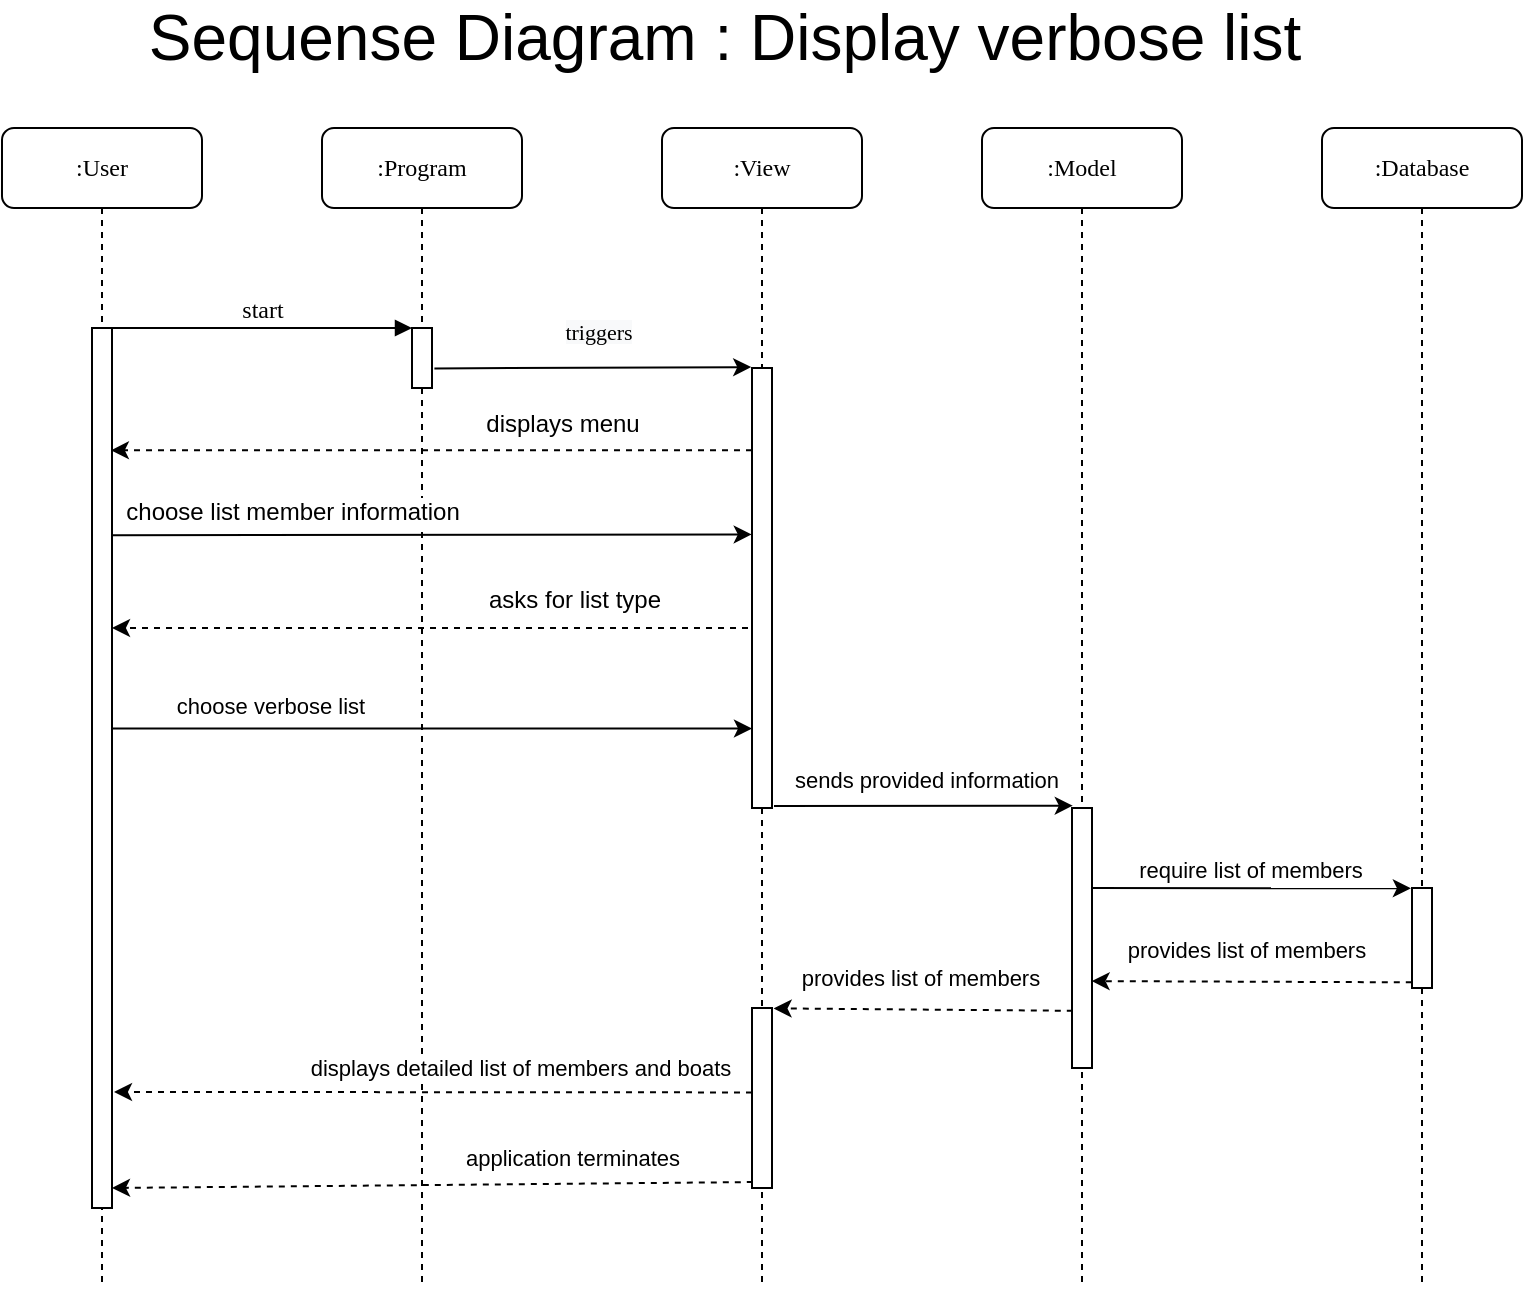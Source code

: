 <mxfile version="13.7.3" type="device"><diagram name="Page-1" id="13e1069c-82ec-6db2-03f1-153e76fe0fe0"><mxGraphModel dx="1185" dy="685" grid="1" gridSize="10" guides="1" tooltips="1" connect="1" arrows="1" fold="1" page="1" pageScale="1" pageWidth="1100" pageHeight="850" background="#ffffff" math="0" shadow="0"><root><mxCell id="0"/><mxCell id="1" parent="0"/><mxCell id="7baba1c4bc27f4b0-2" value=":Program" style="shape=umlLifeline;perimeter=lifelinePerimeter;whiteSpace=wrap;html=1;container=1;collapsible=0;recursiveResize=0;outlineConnect=0;rounded=1;shadow=0;comic=0;labelBackgroundColor=none;strokeWidth=1;fontFamily=Verdana;fontSize=12;align=center;" parent="1" vertex="1"><mxGeometry x="260" y="80" width="100" height="580" as="geometry"/></mxCell><mxCell id="7baba1c4bc27f4b0-10" value="" style="html=1;points=[];perimeter=orthogonalPerimeter;rounded=0;shadow=0;comic=0;labelBackgroundColor=none;strokeWidth=1;fontFamily=Verdana;fontSize=12;align=center;" parent="7baba1c4bc27f4b0-2" vertex="1"><mxGeometry x="45" y="100" width="10" height="30" as="geometry"/></mxCell><mxCell id="7baba1c4bc27f4b0-3" value=":View" style="shape=umlLifeline;perimeter=lifelinePerimeter;whiteSpace=wrap;html=1;container=1;collapsible=0;recursiveResize=0;outlineConnect=0;rounded=1;shadow=0;comic=0;labelBackgroundColor=none;strokeWidth=1;fontFamily=Verdana;fontSize=12;align=center;" parent="1" vertex="1"><mxGeometry x="430" y="80" width="100" height="580" as="geometry"/></mxCell><mxCell id="7baba1c4bc27f4b0-13" value="" style="html=1;points=[];perimeter=orthogonalPerimeter;rounded=0;shadow=0;comic=0;labelBackgroundColor=none;strokeWidth=1;fontFamily=Verdana;fontSize=12;align=center;" parent="7baba1c4bc27f4b0-3" vertex="1"><mxGeometry x="45" y="120" width="10" height="220" as="geometry"/></mxCell><mxCell id="gXryD62eOvcA-Pdo2Iee-15" value="" style="endArrow=classic;html=1;exitX=0.96;exitY=0.387;exitDx=0;exitDy=0;exitPerimeter=0;" parent="7baba1c4bc27f4b0-3" target="7baba1c4bc27f4b0-13" edge="1"><mxGeometry width="50" height="50" relative="1" as="geometry"><mxPoint x="-275.4" y="300.28" as="sourcePoint"/><mxPoint x="44.71" y="301.42" as="targetPoint"/></mxGeometry></mxCell><mxCell id="gXryD62eOvcA-Pdo2Iee-16" value="choose verbose list" style="edgeLabel;html=1;align=center;verticalAlign=middle;resizable=0;points=[];" parent="gXryD62eOvcA-Pdo2Iee-15" vertex="1" connectable="0"><mxGeometry x="-0.141" y="2" relative="1" as="geometry"><mxPoint x="-58.57" y="-9.73" as="offset"/></mxGeometry></mxCell><mxCell id="CopeRq0NmxruNFDghPoU-1" value="" style="html=1;points=[];perimeter=orthogonalPerimeter;rounded=0;shadow=0;comic=0;labelBackgroundColor=none;strokeWidth=1;fontFamily=Verdana;fontSize=12;align=center;" vertex="1" parent="7baba1c4bc27f4b0-3"><mxGeometry x="45" y="440" width="10" height="90" as="geometry"/></mxCell><mxCell id="7baba1c4bc27f4b0-4" value=":Model" style="shape=umlLifeline;perimeter=lifelinePerimeter;whiteSpace=wrap;html=1;container=1;collapsible=0;recursiveResize=0;outlineConnect=0;rounded=1;shadow=0;comic=0;labelBackgroundColor=none;strokeWidth=1;fontFamily=Verdana;fontSize=12;align=center;" parent="1" vertex="1"><mxGeometry x="590" y="80" width="100" height="580" as="geometry"/></mxCell><mxCell id="7baba1c4bc27f4b0-22" value="" style="html=1;points=[];perimeter=orthogonalPerimeter;rounded=0;shadow=0;comic=0;labelBackgroundColor=none;strokeWidth=1;fontFamily=Verdana;fontSize=12;align=center;" parent="7baba1c4bc27f4b0-4" vertex="1"><mxGeometry x="45" y="340" width="10" height="130" as="geometry"/></mxCell><mxCell id="7baba1c4bc27f4b0-5" value=":Database" style="shape=umlLifeline;perimeter=lifelinePerimeter;whiteSpace=wrap;html=1;container=1;collapsible=0;recursiveResize=0;outlineConnect=0;rounded=1;shadow=0;comic=0;labelBackgroundColor=none;strokeWidth=1;fontFamily=Verdana;fontSize=12;align=center;" parent="1" vertex="1"><mxGeometry x="760" y="80" width="100" height="580" as="geometry"/></mxCell><mxCell id="7baba1c4bc27f4b0-19" value="" style="html=1;points=[];perimeter=orthogonalPerimeter;rounded=0;shadow=0;comic=0;labelBackgroundColor=none;strokeWidth=1;fontFamily=Verdana;fontSize=12;align=center;" parent="7baba1c4bc27f4b0-5" vertex="1"><mxGeometry x="45" y="380" width="10" height="50" as="geometry"/></mxCell><mxCell id="7baba1c4bc27f4b0-8" value=":User" style="shape=umlLifeline;perimeter=lifelinePerimeter;whiteSpace=wrap;html=1;container=1;collapsible=0;recursiveResize=0;outlineConnect=0;rounded=1;shadow=0;comic=0;labelBackgroundColor=none;strokeWidth=1;fontFamily=Verdana;fontSize=12;align=center;" parent="1" vertex="1"><mxGeometry x="100" y="80" width="100" height="580" as="geometry"/></mxCell><mxCell id="7baba1c4bc27f4b0-9" value="" style="html=1;points=[];perimeter=orthogonalPerimeter;rounded=0;shadow=0;comic=0;labelBackgroundColor=none;strokeWidth=1;fontFamily=Verdana;fontSize=12;align=center;" parent="7baba1c4bc27f4b0-8" vertex="1"><mxGeometry x="45" y="100" width="10" height="440" as="geometry"/></mxCell><mxCell id="7baba1c4bc27f4b0-11" value="start" style="html=1;verticalAlign=bottom;endArrow=block;entryX=0;entryY=0;labelBackgroundColor=none;fontFamily=Verdana;fontSize=12;edgeStyle=elbowEdgeStyle;elbow=vertical;" parent="1" source="7baba1c4bc27f4b0-9" target="7baba1c4bc27f4b0-10" edge="1"><mxGeometry relative="1" as="geometry"><mxPoint x="220" y="190" as="sourcePoint"/></mxGeometry></mxCell><mxCell id="gXryD62eOvcA-Pdo2Iee-1" value="" style="endArrow=classic;html=1;entryX=0.943;entryY=0.139;entryDx=0;entryDy=0;entryPerimeter=0;dashed=1;" parent="1" source="7baba1c4bc27f4b0-13" target="7baba1c4bc27f4b0-9" edge="1"><mxGeometry width="50" height="50" relative="1" as="geometry"><mxPoint x="446" y="243.04" as="sourcePoint"/><mxPoint x="154" y="242.88" as="targetPoint"/></mxGeometry></mxCell><mxCell id="gXryD62eOvcA-Pdo2Iee-5" value="&lt;font style=&quot;font-size: 12px&quot;&gt;displays menu&lt;/font&gt;" style="edgeLabel;html=1;align=center;verticalAlign=middle;resizable=0;points=[];" parent="gXryD62eOvcA-Pdo2Iee-1" vertex="1" connectable="0"><mxGeometry x="-0.089" relative="1" as="geometry"><mxPoint x="51" y="-12.97" as="offset"/></mxGeometry></mxCell><mxCell id="gXryD62eOvcA-Pdo2Iee-6" value="" style="endArrow=classic;html=1;exitX=1;exitY=0.231;exitDx=0;exitDy=0;exitPerimeter=0;entryX=-0.014;entryY=0.353;entryDx=0;entryDy=0;entryPerimeter=0;" parent="1" edge="1"><mxGeometry width="50" height="50" relative="1" as="geometry"><mxPoint x="155" y="283.64" as="sourcePoint"/><mxPoint x="474.86" y="283.19" as="targetPoint"/></mxGeometry></mxCell><mxCell id="gXryD62eOvcA-Pdo2Iee-10" value="&lt;font style=&quot;font-size: 12px&quot;&gt;choose list member information&lt;/font&gt;" style="edgeLabel;html=1;align=center;verticalAlign=middle;resizable=0;points=[];" parent="gXryD62eOvcA-Pdo2Iee-6" vertex="1" connectable="0"><mxGeometry x="-0.141" y="2" relative="1" as="geometry"><mxPoint x="-47.57" y="-9.73" as="offset"/></mxGeometry></mxCell><mxCell id="gXryD62eOvcA-Pdo2Iee-8" value="&lt;font style=&quot;font-size: 32px&quot;&gt;Sequense Diagram : Display verbose list&lt;/font&gt;" style="text;html=1;align=center;verticalAlign=middle;resizable=0;points=[];autosize=1;" parent="1" vertex="1"><mxGeometry x="166" y="20" width="590" height="30" as="geometry"/></mxCell><mxCell id="gXryD62eOvcA-Pdo2Iee-12" value="" style="endArrow=classic;html=1;dashed=1;" parent="1" edge="1"><mxGeometry width="50" height="50" relative="1" as="geometry"><mxPoint x="473" y="330" as="sourcePoint"/><mxPoint x="155" y="330" as="targetPoint"/></mxGeometry></mxCell><mxCell id="gXryD62eOvcA-Pdo2Iee-13" value="&lt;span style=&quot;font-size: 12px&quot;&gt;asks for list type&lt;/span&gt;" style="edgeLabel;html=1;align=center;verticalAlign=middle;resizable=0;points=[];" parent="gXryD62eOvcA-Pdo2Iee-12" vertex="1" connectable="0"><mxGeometry x="-0.089" relative="1" as="geometry"><mxPoint x="58" y="-13.97" as="offset"/></mxGeometry></mxCell><mxCell id="gXryD62eOvcA-Pdo2Iee-21" value="require list of members" style="endArrow=classic;html=1;exitX=0.971;exitY=0.954;exitDx=0;exitDy=0;exitPerimeter=0;entryX=-0.056;entryY=0.003;entryDx=0;entryDy=0;entryPerimeter=0;" parent="1" target="7baba1c4bc27f4b0-19" edge="1"><mxGeometry x="-0.009" y="9" width="50" height="50" relative="1" as="geometry"><mxPoint x="644.71" y="460.0" as="sourcePoint"/><mxPoint x="806" y="464" as="targetPoint"/><mxPoint as="offset"/></mxGeometry></mxCell><mxCell id="gXryD62eOvcA-Pdo2Iee-22" value="" style="endArrow=classic;html=1;entryX=1.1;entryY=0.959;entryDx=0;entryDy=0;entryPerimeter=0;dashed=1;exitX=0;exitY=0.469;exitDx=0;exitDy=0;exitPerimeter=0;" parent="1" source="CopeRq0NmxruNFDghPoU-1" edge="1"><mxGeometry width="50" height="50" relative="1" as="geometry"><mxPoint x="450" y="562" as="sourcePoint"/><mxPoint x="156" y="561.96" as="targetPoint"/></mxGeometry></mxCell><mxCell id="gXryD62eOvcA-Pdo2Iee-23" value="displays detailed list of members and boats" style="edgeLabel;html=1;align=center;verticalAlign=middle;resizable=0;points=[];" parent="1" vertex="1" connectable="0"><mxGeometry x="341.001" y="475.001" as="geometry"><mxPoint x="18" y="75" as="offset"/></mxGeometry></mxCell><mxCell id="gXryD62eOvcA-Pdo2Iee-24" value="" style="endArrow=classic;html=1;dashed=1;exitX=0.04;exitY=0.967;exitDx=0;exitDy=0;exitPerimeter=0;" parent="1" source="CopeRq0NmxruNFDghPoU-1" edge="1"><mxGeometry width="50" height="50" relative="1" as="geometry"><mxPoint x="420" y="620" as="sourcePoint"/><mxPoint x="155" y="610" as="targetPoint"/></mxGeometry></mxCell><mxCell id="gXryD62eOvcA-Pdo2Iee-25" value="application terminates" style="edgeLabel;html=1;align=center;verticalAlign=middle;resizable=0;points=[];" parent="1" vertex="1" connectable="0"><mxGeometry x="367.001" y="520.001" as="geometry"><mxPoint x="18" y="75" as="offset"/></mxGeometry></mxCell><mxCell id="gXryD62eOvcA-Pdo2Iee-28" value="" style="endArrow=classic;html=1;exitX=1.12;exitY=0.673;exitDx=0;exitDy=0;exitPerimeter=0;entryX=-0.04;entryY=-0.002;entryDx=0;entryDy=0;entryPerimeter=0;" parent="1" source="7baba1c4bc27f4b0-10" target="7baba1c4bc27f4b0-13" edge="1"><mxGeometry width="50" height="50" relative="1" as="geometry"><mxPoint x="330" y="240" as="sourcePoint"/><mxPoint x="380" y="190" as="targetPoint"/></mxGeometry></mxCell><mxCell id="gXryD62eOvcA-Pdo2Iee-29" value="&lt;span style=&quot;font-family: &amp;#34;verdana&amp;#34; ; background-color: rgb(248 , 249 , 250)&quot;&gt;triggers&lt;/span&gt;" style="edgeLabel;html=1;align=center;verticalAlign=middle;resizable=0;points=[];" parent="gXryD62eOvcA-Pdo2Iee-28" vertex="1" connectable="0"><mxGeometry x="0.089" y="1" relative="1" as="geometry"><mxPoint x="-4" y="-17" as="offset"/></mxGeometry></mxCell><mxCell id="lKoJ003yQQwFk7bGaoIv-1" value="" style="endArrow=classic;html=1;entryX=0.038;entryY=-0.009;entryDx=0;entryDy=0;entryPerimeter=0;" parent="1" target="7baba1c4bc27f4b0-22" edge="1"><mxGeometry width="50" height="50" relative="1" as="geometry"><mxPoint x="486" y="419" as="sourcePoint"/><mxPoint x="629.47" y="424.0" as="targetPoint"/></mxGeometry></mxCell><mxCell id="lKoJ003yQQwFk7bGaoIv-2" value="sends provided information" style="edgeLabel;html=1;align=center;verticalAlign=middle;resizable=0;points=[];" parent="lKoJ003yQQwFk7bGaoIv-1" vertex="1" connectable="0"><mxGeometry x="-0.141" y="2" relative="1" as="geometry"><mxPoint x="11.8" y="-10.73" as="offset"/></mxGeometry></mxCell><mxCell id="lKoJ003yQQwFk7bGaoIv-3" value="provides list of members" style="endArrow=classic;html=1;dashed=1;exitX=-0.01;exitY=0.936;exitDx=0;exitDy=0;exitPerimeter=0;entryX=0.981;entryY=0.735;entryDx=0;entryDy=0;entryPerimeter=0;" parent="1" edge="1"><mxGeometry x="0.03" y="-16" width="50" height="50" relative="1" as="geometry"><mxPoint x="804.9" y="507.16" as="sourcePoint"/><mxPoint x="644.81" y="506.55" as="targetPoint"/><mxPoint as="offset"/></mxGeometry></mxCell><mxCell id="lKoJ003yQQwFk7bGaoIv-4" value="provides list of members" style="endArrow=classic;html=1;dashed=1;exitX=0.04;exitY=0.78;exitDx=0;exitDy=0;exitPerimeter=0;entryX=1.08;entryY=0.002;entryDx=0;entryDy=0;entryPerimeter=0;" parent="1" source="7baba1c4bc27f4b0-22" edge="1"><mxGeometry x="0.03" y="-16" width="50" height="50" relative="1" as="geometry"><mxPoint x="640.09" y="530.61" as="sourcePoint"/><mxPoint x="485.8" y="520.19" as="targetPoint"/><mxPoint as="offset"/></mxGeometry></mxCell></root></mxGraphModel></diagram></mxfile>